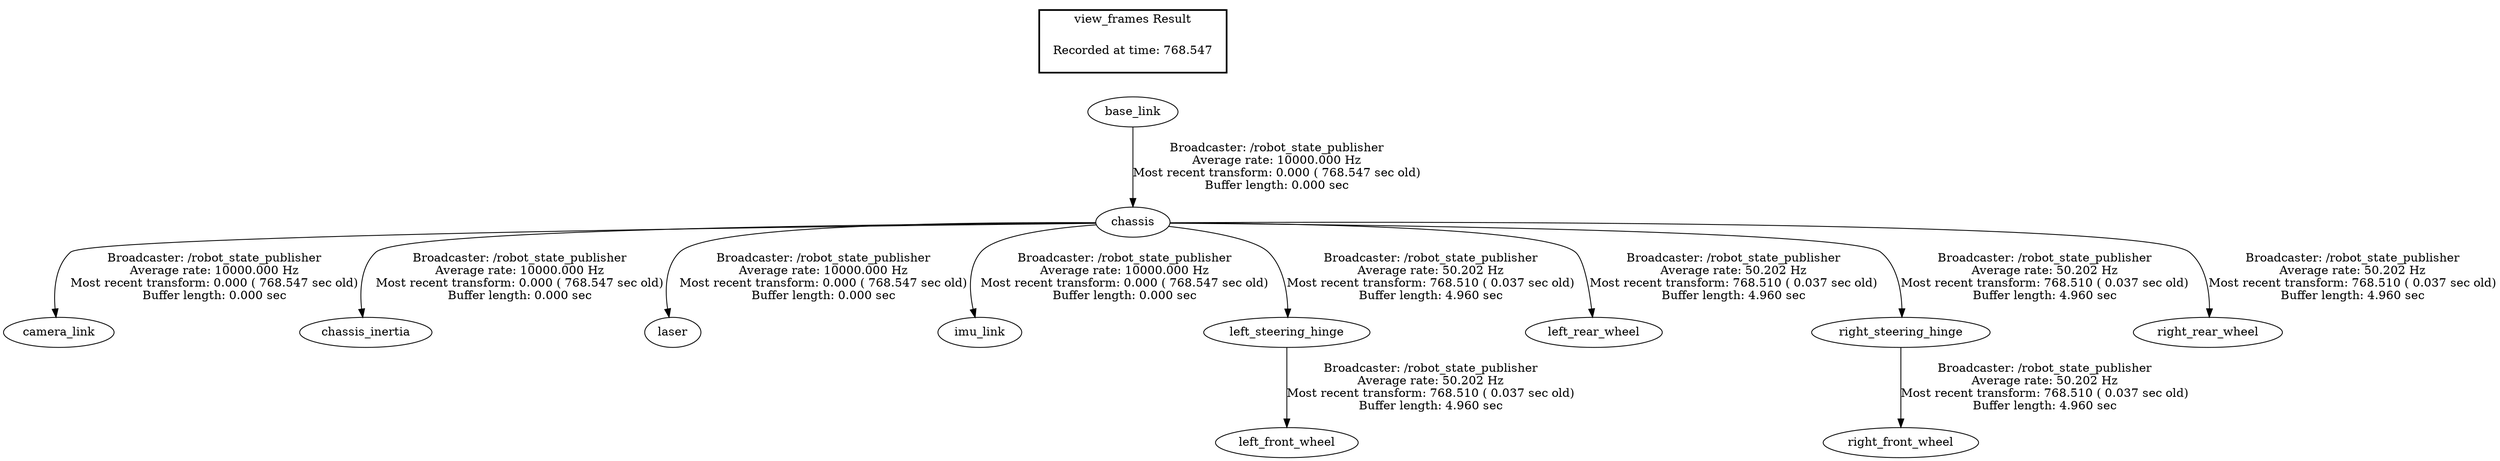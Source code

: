 digraph G {
"base_link" -> "chassis"[label="Broadcaster: /robot_state_publisher\nAverage rate: 10000.000 Hz\nMost recent transform: 0.000 ( 768.547 sec old)\nBuffer length: 0.000 sec\n"];
"chassis" -> "camera_link"[label="Broadcaster: /robot_state_publisher\nAverage rate: 10000.000 Hz\nMost recent transform: 0.000 ( 768.547 sec old)\nBuffer length: 0.000 sec\n"];
"chassis" -> "chassis_inertia"[label="Broadcaster: /robot_state_publisher\nAverage rate: 10000.000 Hz\nMost recent transform: 0.000 ( 768.547 sec old)\nBuffer length: 0.000 sec\n"];
"chassis" -> "laser"[label="Broadcaster: /robot_state_publisher\nAverage rate: 10000.000 Hz\nMost recent transform: 0.000 ( 768.547 sec old)\nBuffer length: 0.000 sec\n"];
"chassis" -> "imu_link"[label="Broadcaster: /robot_state_publisher\nAverage rate: 10000.000 Hz\nMost recent transform: 0.000 ( 768.547 sec old)\nBuffer length: 0.000 sec\n"];
"left_steering_hinge" -> "left_front_wheel"[label="Broadcaster: /robot_state_publisher\nAverage rate: 50.202 Hz\nMost recent transform: 768.510 ( 0.037 sec old)\nBuffer length: 4.960 sec\n"];
"chassis" -> "left_steering_hinge"[label="Broadcaster: /robot_state_publisher\nAverage rate: 50.202 Hz\nMost recent transform: 768.510 ( 0.037 sec old)\nBuffer length: 4.960 sec\n"];
"chassis" -> "left_rear_wheel"[label="Broadcaster: /robot_state_publisher\nAverage rate: 50.202 Hz\nMost recent transform: 768.510 ( 0.037 sec old)\nBuffer length: 4.960 sec\n"];
"right_steering_hinge" -> "right_front_wheel"[label="Broadcaster: /robot_state_publisher\nAverage rate: 50.202 Hz\nMost recent transform: 768.510 ( 0.037 sec old)\nBuffer length: 4.960 sec\n"];
"chassis" -> "right_steering_hinge"[label="Broadcaster: /robot_state_publisher\nAverage rate: 50.202 Hz\nMost recent transform: 768.510 ( 0.037 sec old)\nBuffer length: 4.960 sec\n"];
"chassis" -> "right_rear_wheel"[label="Broadcaster: /robot_state_publisher\nAverage rate: 50.202 Hz\nMost recent transform: 768.510 ( 0.037 sec old)\nBuffer length: 4.960 sec\n"];
edge [style=invis];
 subgraph cluster_legend { style=bold; color=black; label ="view_frames Result";
"Recorded at time: 768.547"[ shape=plaintext ] ;
 }->"base_link";
}